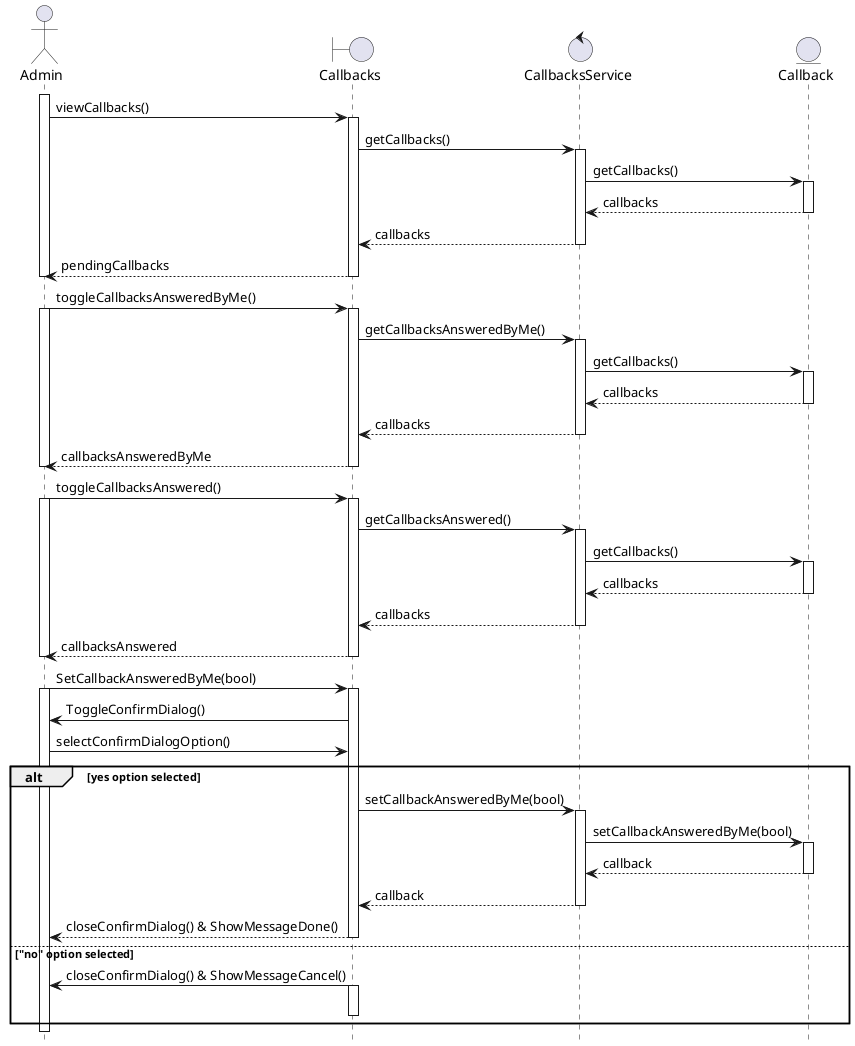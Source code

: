 @startuml manage_callback
hide footbox
actor Admin as sm
boundary Callbacks as cl
control CallbacksService as cs
entity Callback as c

activate sm
sm -> cl : viewCallbacks()
activate cl
cl -> cs : getCallbacks()
activate cs
cs -> c : getCallbacks()
activate c
c --> cs : callbacks
deactivate c
cs --> cl : callbacks
deactivate cs
cl --> sm : pendingCallbacks
deactivate cl
deactivate sm

sm -> cl : toggleCallbacksAnsweredByMe()
activate sm
activate cl
cl -> cs : getCallbacksAnsweredByMe()
activate cs
cs -> c : getCallbacks()
activate c
c --> cs : callbacks
deactivate c
cs --> cl : callbacks
deactivate cs
cl --> sm : callbacksAnsweredByMe
deactivate cl
deactivate sm

sm -> cl : toggleCallbacksAnswered()
activate sm
activate cl
cl -> cs : getCallbacksAnswered()
activate cs
cs -> c : getCallbacks()
activate c
c --> cs : callbacks
deactivate c
cs --> cl : callbacks
deactivate cs
cl --> sm : callbacksAnswered
deactivate cl
deactivate sm

sm -> cl : SetCallbackAnsweredByMe(bool)
activate sm
activate cl
cl -> sm : ToggleConfirmDialog()
sm -> cl : selectConfirmDialogOption()
alt yes option selected
cl -> cs : setCallbackAnsweredByMe(bool)
activate cs
cs -> c : setCallbackAnsweredByMe(bool)
activate c
c --> cs : callback
deactivate c
cs --> cl : callback
deactivate cs
cl --> sm : closeConfirmDialog() & ShowMessageDone()
deactivate cs
deactivate cl
else "no" option selected
cl -> sm : closeConfirmDialog() & ShowMessageCancel()
activate cl
deactivate cl
end

@enduml
